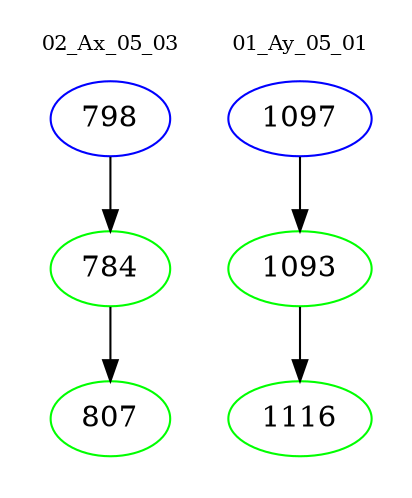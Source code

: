 digraph{
subgraph cluster_0 {
color = white
label = "02_Ax_05_03";
fontsize=10;
T0_798 [label="798", color="blue"]
T0_798 -> T0_784 [color="black"]
T0_784 [label="784", color="green"]
T0_784 -> T0_807 [color="black"]
T0_807 [label="807", color="green"]
}
subgraph cluster_1 {
color = white
label = "01_Ay_05_01";
fontsize=10;
T1_1097 [label="1097", color="blue"]
T1_1097 -> T1_1093 [color="black"]
T1_1093 [label="1093", color="green"]
T1_1093 -> T1_1116 [color="black"]
T1_1116 [label="1116", color="green"]
}
}
